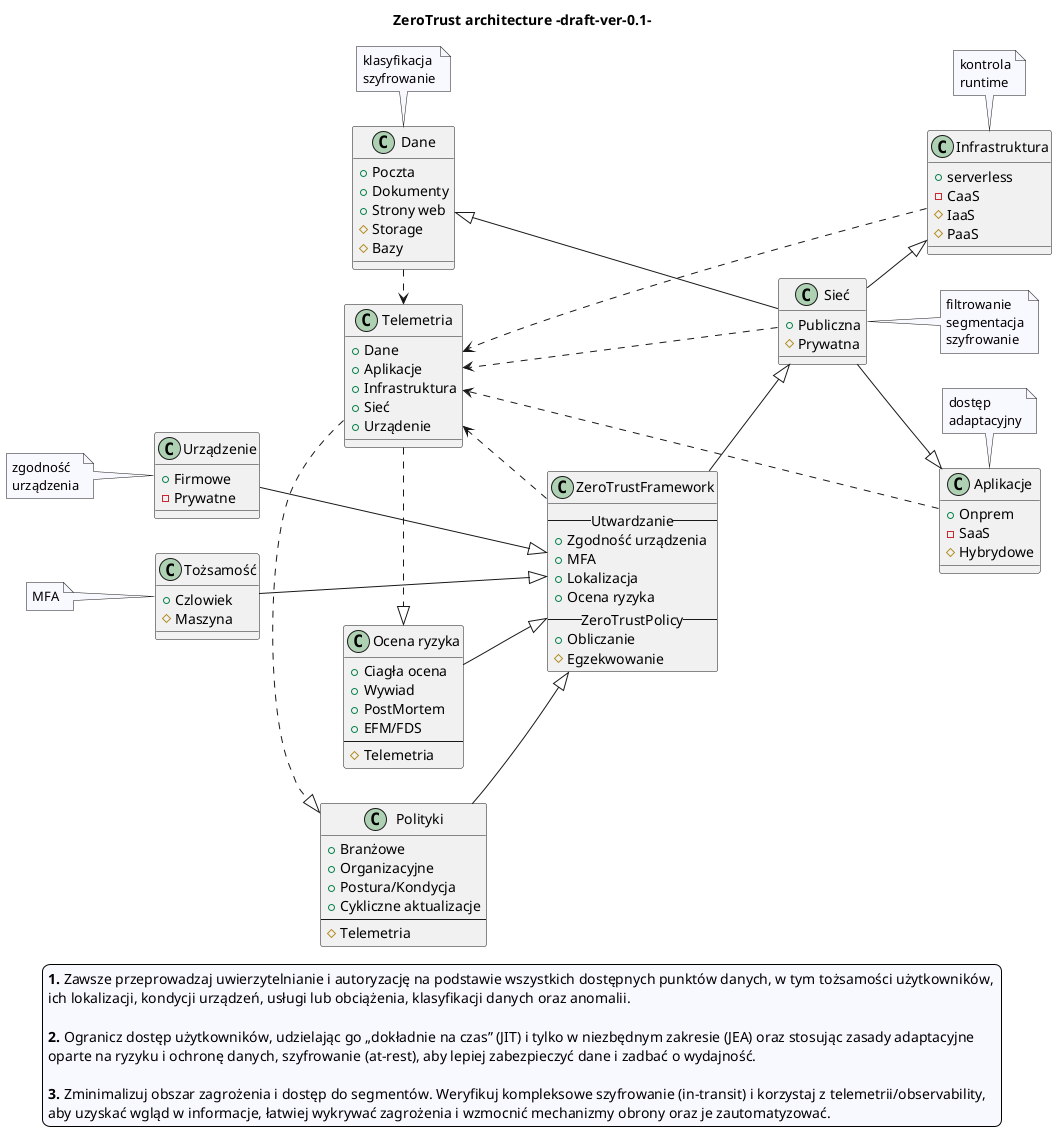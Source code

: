 @startuml
left to right direction
title "ZeroTrust architecture -draft-ver-0.1-"
skinparam note {
    backgroundColor #GhostWhite
    entrySeparator #GhostWhite
}


class Polityki {
    + Branżowe
    + Organizacyjne
    + Postura/Kondycja
    + Cykliczne aktualizacje
    ---
    # Telemetria
}

class Tożsamość {
    + Czlowiek
    # Maszyna
}
note left of Tożsamość
MFA
end note

class Urządzenie {
+ Firmowe
- Prywatne
}
note left of Urządzenie
zgodność
urządzenia
end note

class ZeroTrustFramework {
--Utwardzanie--
+ Zgodność urządzenia
+ MFA
+ Lokalizacja
+ Ocena ryzyka
--ZeroTrustPolicy--
+ Obliczanie
# Egzekwowanie
}

class "Ocena ryzyka" {
+ Ciagła ocena
+ Wywiad
+ PostMortem
+ EFM/FDS
---
# Telemetria
}

class Sieć {
+ Publiczna
# Prywatna
}
note right of Sieć
filtrowanie
segmentacja
szyfrowanie
end note

class Dane {
+ Poczta
+ Dokumenty
+ Strony web
# Storage
# Bazy
}
note top of Dane
klasyfikacja
szyfrowanie
end note

class Aplikacje {
+ Onprem
- SaaS
# Hybrydowe
}
note top of Aplikacje
dostęp
adaptacyjny
end note

class Infrastruktura {
+ serverless
- CaaS
# IaaS
# PaaS
}
note top of Infrastruktura
kontrola
runtime
end note


class Telemetria {
    + Dane
    + Aplikacje
    + Infrastruktura
    + Sieć
    + Urządenie
    ' ---
    ' <b>SIEM</b>
}


Tożsamość ---|> ZeroTrustFramework
Urządzenie ---|> ZeroTrustFramework
"Ocena ryzyka" --|> ZeroTrustFramework
Polityki --|> ZeroTrustFramework
ZeroTrustFramework --|> Sieć
ZeroTrustFramework .> Telemetria

Sieć --|> Dane
Sieć --|> Aplikacje
Sieć --|> Infrastruktura

Dane .> Telemetria
Aplikacje .> Telemetria
Infrastruktura .> Telemetria
Sieć .> Telemetria

Telemetria .|> "Ocena ryzyka"
Telemetria .|> Polityki

skinparam legend {
    backgroundColor #GhostWhite
    entrySeparator #GhostWhite
}

legend bottom
<b>1.</b> Zawsze przeprowadzaj uwierzytelnianie i autoryzację na podstawie wszystkich dostępnych punktów danych, w tym tożsamości użytkowników, 
ich lokalizacji, kondycji urządzeń, usługi lub obciążenia, klasyfikacji danych oraz anomalii.

<b>2.</b> Ogranicz dostęp użytkowników, udzielając go „dokładnie na czas” (JIT) i tylko w niezbędnym zakresie (JEA) oraz stosując zasady adaptacyjne
oparte na ryzyku i ochronę danych, szyfrowanie (at-rest), aby lepiej zabezpieczyć dane i zadbać o wydajność.

<b>3.</b> Zminimalizuj obszar zagrożenia i dostęp do segmentów. Weryfikuj kompleksowe szyfrowanie (in-transit) i korzystaj z telemetrii/observability,
aby uzyskać wgląd w informacje, łatwiej wykrywać zagrożenia i wzmocnić mechanizmy obrony oraz je zautomatyzować.
endlegend

@enduml
